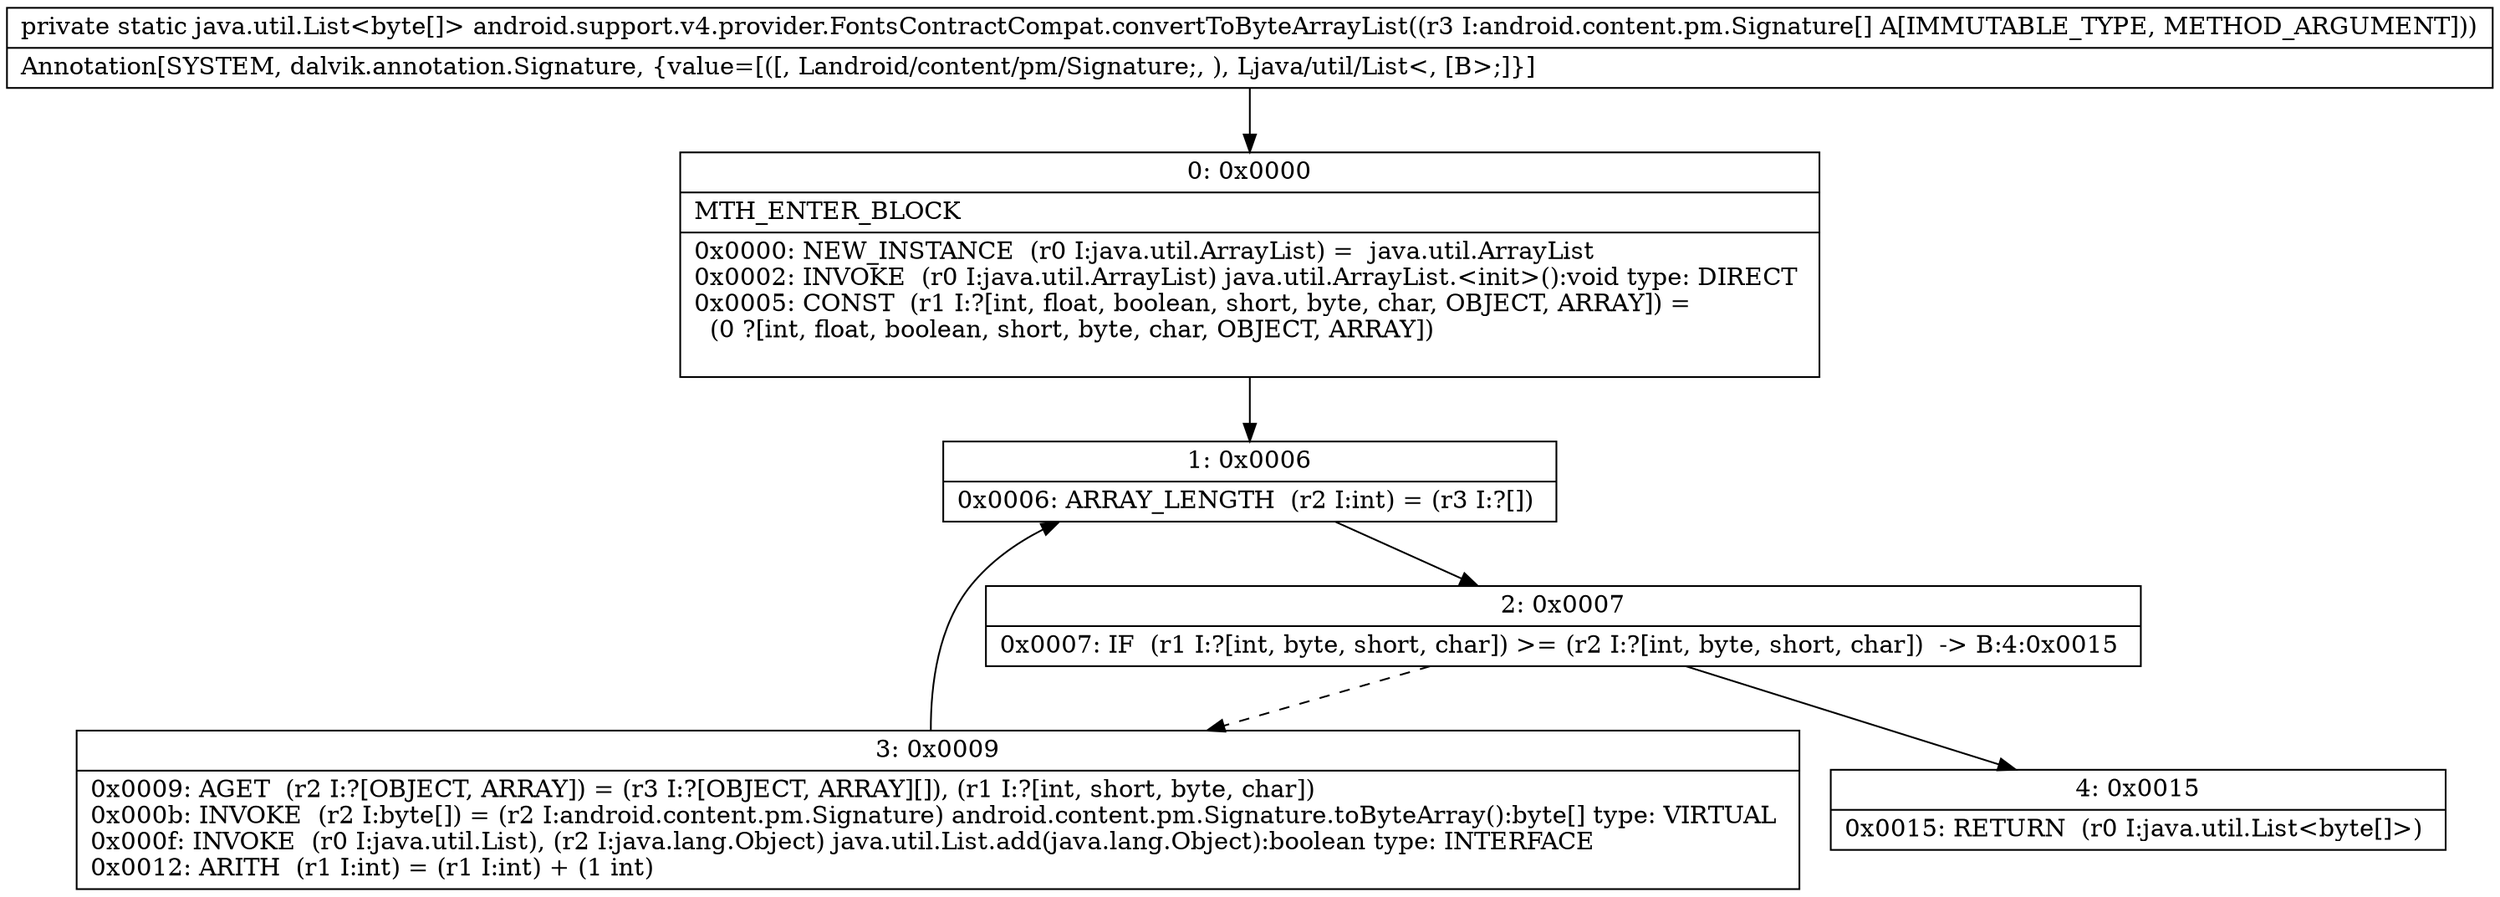 digraph "CFG forandroid.support.v4.provider.FontsContractCompat.convertToByteArrayList([Landroid\/content\/pm\/Signature;)Ljava\/util\/List;" {
Node_0 [shape=record,label="{0\:\ 0x0000|MTH_ENTER_BLOCK\l|0x0000: NEW_INSTANCE  (r0 I:java.util.ArrayList) =  java.util.ArrayList \l0x0002: INVOKE  (r0 I:java.util.ArrayList) java.util.ArrayList.\<init\>():void type: DIRECT \l0x0005: CONST  (r1 I:?[int, float, boolean, short, byte, char, OBJECT, ARRAY]) = \l  (0 ?[int, float, boolean, short, byte, char, OBJECT, ARRAY])\l \l}"];
Node_1 [shape=record,label="{1\:\ 0x0006|0x0006: ARRAY_LENGTH  (r2 I:int) = (r3 I:?[]) \l}"];
Node_2 [shape=record,label="{2\:\ 0x0007|0x0007: IF  (r1 I:?[int, byte, short, char]) \>= (r2 I:?[int, byte, short, char])  \-\> B:4:0x0015 \l}"];
Node_3 [shape=record,label="{3\:\ 0x0009|0x0009: AGET  (r2 I:?[OBJECT, ARRAY]) = (r3 I:?[OBJECT, ARRAY][]), (r1 I:?[int, short, byte, char]) \l0x000b: INVOKE  (r2 I:byte[]) = (r2 I:android.content.pm.Signature) android.content.pm.Signature.toByteArray():byte[] type: VIRTUAL \l0x000f: INVOKE  (r0 I:java.util.List), (r2 I:java.lang.Object) java.util.List.add(java.lang.Object):boolean type: INTERFACE \l0x0012: ARITH  (r1 I:int) = (r1 I:int) + (1 int) \l}"];
Node_4 [shape=record,label="{4\:\ 0x0015|0x0015: RETURN  (r0 I:java.util.List\<byte[]\>) \l}"];
MethodNode[shape=record,label="{private static java.util.List\<byte[]\> android.support.v4.provider.FontsContractCompat.convertToByteArrayList((r3 I:android.content.pm.Signature[] A[IMMUTABLE_TYPE, METHOD_ARGUMENT]))  | Annotation[SYSTEM, dalvik.annotation.Signature, \{value=[([, Landroid\/content\/pm\/Signature;, ), Ljava\/util\/List\<, [B\>;]\}]\l}"];
MethodNode -> Node_0;
Node_0 -> Node_1;
Node_1 -> Node_2;
Node_2 -> Node_3[style=dashed];
Node_2 -> Node_4;
Node_3 -> Node_1;
}


